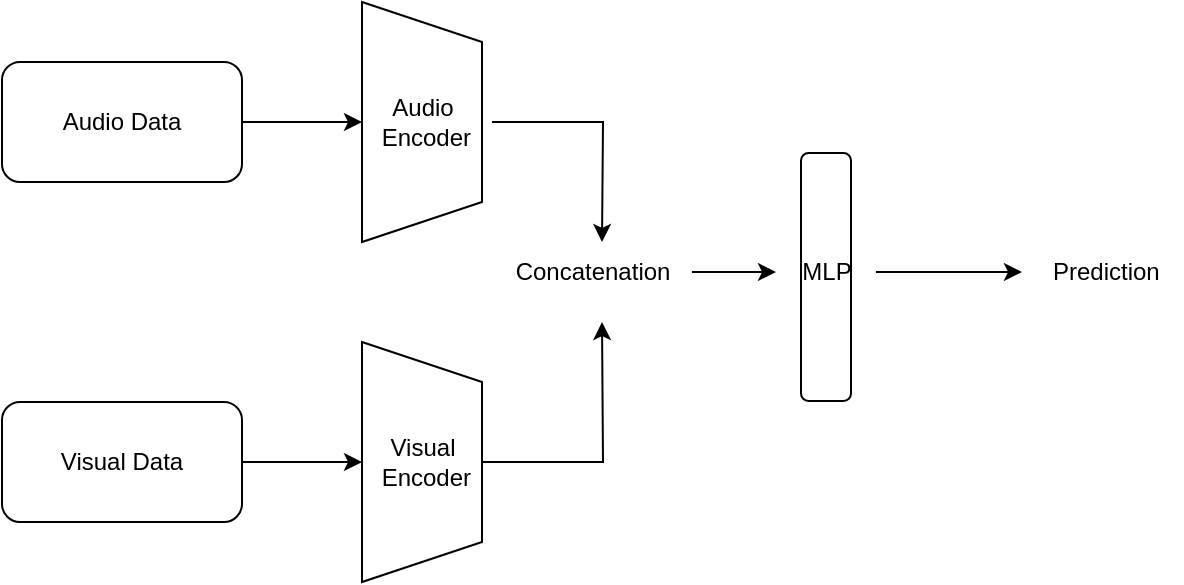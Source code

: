 <mxfile version="24.7.17">
  <diagram name="第 1 页" id="Hs4y2ESWxa5n9uRpKNDX">
    <mxGraphModel dx="954" dy="639" grid="1" gridSize="10" guides="1" tooltips="1" connect="1" arrows="1" fold="1" page="1" pageScale="1" pageWidth="827" pageHeight="1169" math="0" shadow="0">
      <root>
        <mxCell id="0" />
        <mxCell id="1" parent="0" />
        <mxCell id="uIdJ23Ddc8N1so12L_VP-1" value="" style="shape=trapezoid;perimeter=trapezoidPerimeter;whiteSpace=wrap;html=1;fixedSize=1;rotation=90;" vertex="1" parent="1">
          <mxGeometry x="220" y="210" width="120" height="60" as="geometry" />
        </mxCell>
        <mxCell id="uIdJ23Ddc8N1so12L_VP-5" style="edgeStyle=orthogonalEdgeStyle;rounded=0;orthogonalLoop=1;jettySize=auto;html=1;exitX=1;exitY=0.5;exitDx=0;exitDy=0;entryX=0.5;entryY=1;entryDx=0;entryDy=0;" edge="1" parent="1" source="uIdJ23Ddc8N1so12L_VP-2" target="uIdJ23Ddc8N1so12L_VP-1">
          <mxGeometry relative="1" as="geometry" />
        </mxCell>
        <mxCell id="uIdJ23Ddc8N1so12L_VP-2" value="Audio Data" style="rounded=1;whiteSpace=wrap;html=1;" vertex="1" parent="1">
          <mxGeometry x="70" y="210" width="120" height="60" as="geometry" />
        </mxCell>
        <mxCell id="uIdJ23Ddc8N1so12L_VP-9" style="edgeStyle=orthogonalEdgeStyle;rounded=0;orthogonalLoop=1;jettySize=auto;html=1;" edge="1" parent="1" source="uIdJ23Ddc8N1so12L_VP-6">
          <mxGeometry relative="1" as="geometry">
            <mxPoint x="370" y="300" as="targetPoint" />
          </mxGeometry>
        </mxCell>
        <mxCell id="uIdJ23Ddc8N1so12L_VP-6" value="Audio&lt;div&gt;&amp;nbsp;Encoder&lt;/div&gt;" style="text;html=1;align=center;verticalAlign=middle;resizable=0;points=[];autosize=1;strokeColor=none;fillColor=none;" vertex="1" parent="1">
          <mxGeometry x="245" y="220" width="70" height="40" as="geometry" />
        </mxCell>
        <mxCell id="uIdJ23Ddc8N1so12L_VP-7" value="" style="rounded=1;whiteSpace=wrap;html=1;rotation=90;" vertex="1" parent="1">
          <mxGeometry x="420" y="305" width="124" height="25" as="geometry" />
        </mxCell>
        <mxCell id="uIdJ23Ddc8N1so12L_VP-18" value="" style="edgeStyle=orthogonalEdgeStyle;rounded=0;orthogonalLoop=1;jettySize=auto;html=1;" edge="1" parent="1" source="uIdJ23Ddc8N1so12L_VP-8" target="uIdJ23Ddc8N1so12L_VP-17">
          <mxGeometry relative="1" as="geometry" />
        </mxCell>
        <mxCell id="uIdJ23Ddc8N1so12L_VP-8" value="MLP" style="text;html=1;align=center;verticalAlign=middle;resizable=0;points=[];autosize=1;strokeColor=none;fillColor=none;" vertex="1" parent="1">
          <mxGeometry x="457" y="300" width="50" height="30" as="geometry" />
        </mxCell>
        <mxCell id="uIdJ23Ddc8N1so12L_VP-14" style="edgeStyle=orthogonalEdgeStyle;rounded=0;orthogonalLoop=1;jettySize=auto;html=1;" edge="1" parent="1" source="uIdJ23Ddc8N1so12L_VP-10">
          <mxGeometry relative="1" as="geometry">
            <mxPoint x="370" y="340" as="targetPoint" />
          </mxGeometry>
        </mxCell>
        <mxCell id="uIdJ23Ddc8N1so12L_VP-10" value="" style="shape=trapezoid;perimeter=trapezoidPerimeter;whiteSpace=wrap;html=1;fixedSize=1;rotation=90;" vertex="1" parent="1">
          <mxGeometry x="220" y="380" width="120" height="60" as="geometry" />
        </mxCell>
        <mxCell id="uIdJ23Ddc8N1so12L_VP-11" style="edgeStyle=orthogonalEdgeStyle;rounded=0;orthogonalLoop=1;jettySize=auto;html=1;exitX=1;exitY=0.5;exitDx=0;exitDy=0;entryX=0.5;entryY=1;entryDx=0;entryDy=0;" edge="1" parent="1" source="uIdJ23Ddc8N1so12L_VP-12" target="uIdJ23Ddc8N1so12L_VP-10">
          <mxGeometry relative="1" as="geometry" />
        </mxCell>
        <mxCell id="uIdJ23Ddc8N1so12L_VP-12" value="Visual Data" style="rounded=1;whiteSpace=wrap;html=1;" vertex="1" parent="1">
          <mxGeometry x="70" y="380" width="120" height="60" as="geometry" />
        </mxCell>
        <mxCell id="uIdJ23Ddc8N1so12L_VP-13" value="&lt;div&gt;Visual&lt;/div&gt;&lt;div&gt;&amp;nbsp;Encoder&lt;/div&gt;" style="text;html=1;align=center;verticalAlign=middle;resizable=0;points=[];autosize=1;strokeColor=none;fillColor=none;" vertex="1" parent="1">
          <mxGeometry x="245" y="390" width="70" height="40" as="geometry" />
        </mxCell>
        <mxCell id="uIdJ23Ddc8N1so12L_VP-16" style="edgeStyle=orthogonalEdgeStyle;rounded=0;orthogonalLoop=1;jettySize=auto;html=1;" edge="1" parent="1" source="uIdJ23Ddc8N1so12L_VP-15" target="uIdJ23Ddc8N1so12L_VP-8">
          <mxGeometry relative="1" as="geometry" />
        </mxCell>
        <mxCell id="uIdJ23Ddc8N1so12L_VP-15" value="Concatenation" style="text;html=1;align=center;verticalAlign=middle;resizable=0;points=[];autosize=1;strokeColor=none;fillColor=none;" vertex="1" parent="1">
          <mxGeometry x="315" y="300" width="100" height="30" as="geometry" />
        </mxCell>
        <mxCell id="uIdJ23Ddc8N1so12L_VP-17" value="&amp;nbsp;Prediction" style="text;html=1;align=center;verticalAlign=middle;resizable=0;points=[];autosize=1;strokeColor=none;fillColor=none;" vertex="1" parent="1">
          <mxGeometry x="580" y="300" width="80" height="30" as="geometry" />
        </mxCell>
      </root>
    </mxGraphModel>
  </diagram>
</mxfile>
